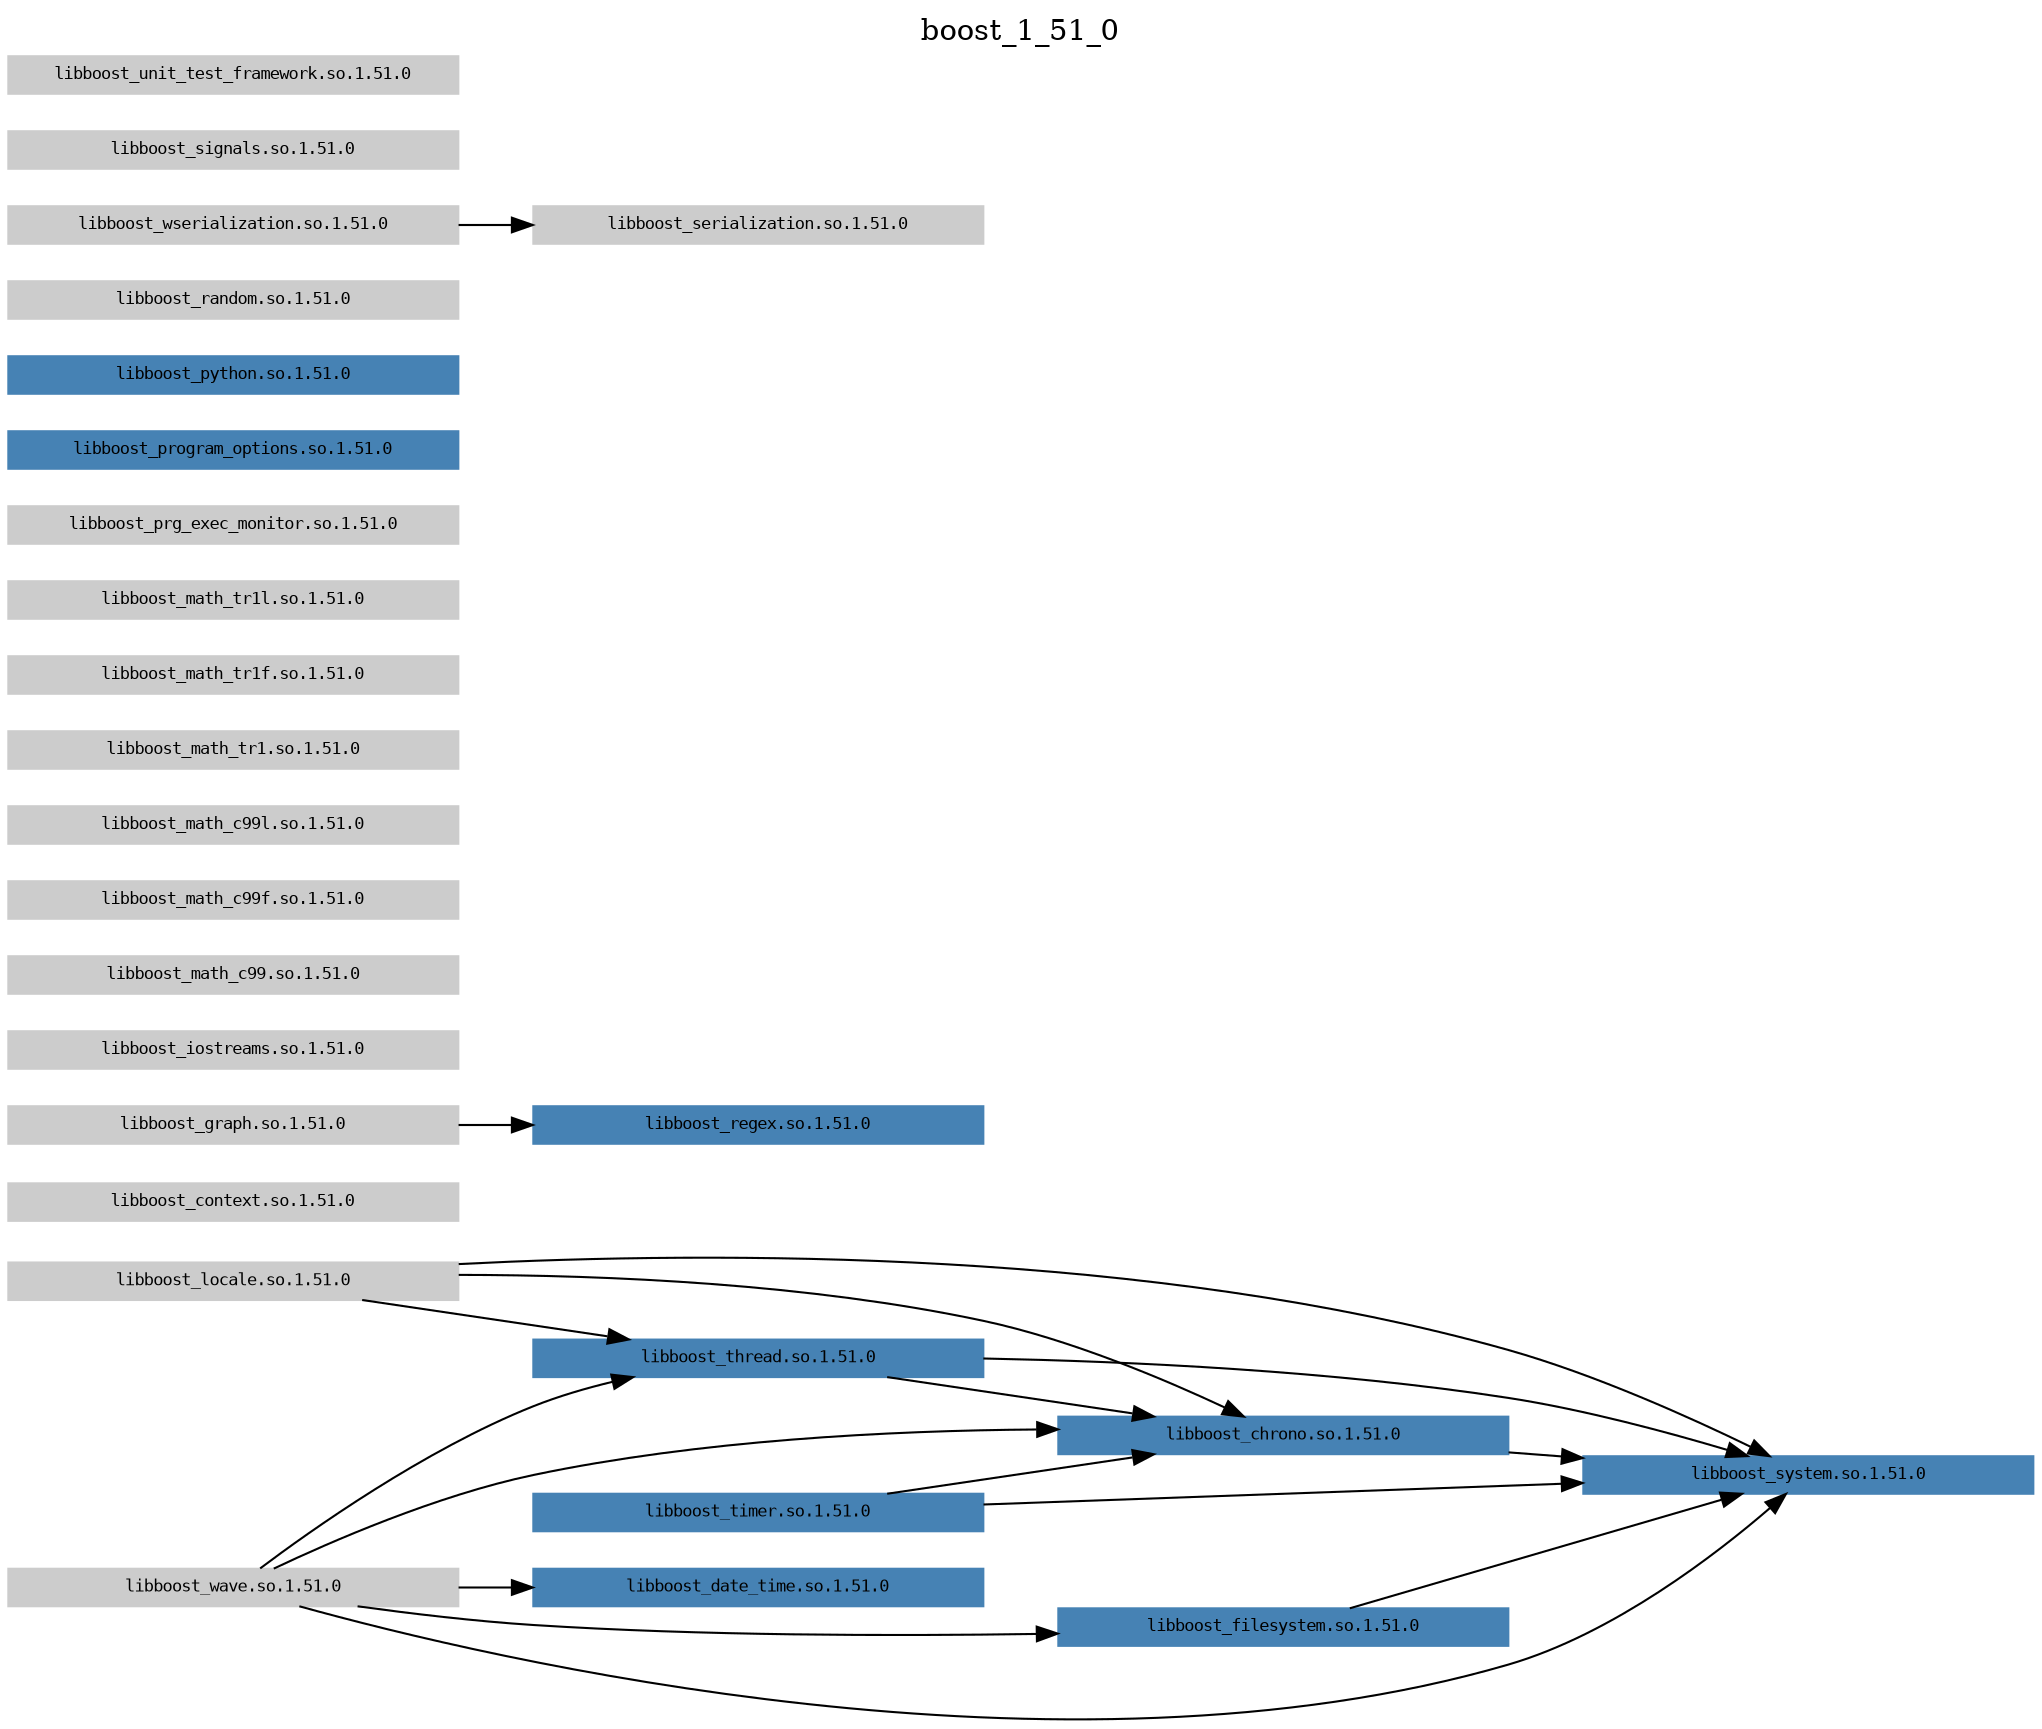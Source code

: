 /*

martin@yobbo:/usr/local/boost_1_51_0/lib$ find -P ./ -type f -name "*.so*" | xargs ldd | grep boost|sed -e "s/://g" -e "s/ => not found//g"
./libboost_context.so.1.51.0
./libboost_program_options.so.1.51.0
./libboost_signals.so.1.51.0
./libboost_regex.so.1.51.0
./libboost_math_tr1l.so.1.51.0
./libboost_graph.so.1.51.0
        libboost_regex.so.1.51.0
./libboost_python.so.1.51.0
./libboost_math_c99l.so.1.51.0
./libboost_system.so.1.51.0
./libboost_serialization.so.1.51.0
./libboost_random.so.1.51.0
./libboost_iostreams.so.1.51.0
./libboost_chrono.so.1.51.0
        libboost_system.so.1.51.0
./libboost_timer.so.1.51.0
        libboost_chrono.so.1.51.0
        libboost_system.so.1.51.0
./libboost_thread.so.1.51.0
        libboost_chrono.so.1.51.0
        libboost_system.so.1.51.0
./libboost_filesystem.so.1.51.0
        libboost_system.so.1.51.0
./libboost_date_time.so.1.51.0
./libboost_math_tr1f.so.1.51.0
./libboost_math_c99.so.1.51.0
./libboost_prg_exec_monitor.so.1.51.0
./libboost_unit_test_framework.so.1.51.0
./libboost_locale.so.1.51.0
        libboost_thread.so.1.51.0
        libboost_chrono.so.1.51.0
        libboost_system.so.1.51.0
./libboost_math_tr1.so.1.51.0
./libboost_wave.so.1.51.0
        libboost_date_time.so.1.51.0
        libboost_thread.so.1.51.0
        libboost_chrono.so.1.51.0
        libboost_filesystem.so.1.51.0
        libboost_system.so.1.51.0
./libboost_math_c99f.so.1.51.0
./libboost_wserialization.so.1.51.0
        libboost_serialization.so.1.51.0

dot -Tsvg boost-dep-tree.dot -o boost-dep-tree.dot.svg

http://users.on.net/~mbohun/src/boost-dep-tree.dot.svg

*/

digraph boost {
	label="boost_1_51_0";
	labelloc="t";
	labeljust="c";

	rankdir=LR;

	node [shape=box,
	      style=filled,
	      fillcolor=gray80,
	      color=gray80,
	      fixedsize=true,
	      height=0.25,
	      width=3.0,
	      fontname="DejaVu Sans Mono",
	      fontcolor=black,
	      fontsize=8];

	chrono              [ label="libboost_chrono.so.1.51.0",          fillcolor=steelblue, color=steelblue ];
	context             [ label="libboost_context.so.1.51.0" ];
	date_time           [ label="libboost_date_time.so.1.51.0",       fillcolor=steelblue, color=steelblue ];
	filesystem          [ label="libboost_filesystem.so.1.51.0",      fillcolor=steelblue, color=steelblue ];
	grap                [ label="libboost_graph.so.1.51.0" ];
	iostreams           [ label="libboost_iostreams.so.1.51.0" ];
	locale              [ label="libboost_locale.so.1.51.0" ];
	math_c99            [ label="libboost_math_c99.so.1.51.0" ];
	math_c99f           [ label="libboost_math_c99f.so.1.51.0" ];
	math_c99l           [ label="libboost_math_c99l.so.1.51.0" ];
	math_tr1            [ label="libboost_math_tr1.so.1.51.0" ];
	math_tr1f           [ label="libboost_math_tr1f.so.1.51.0" ];
	math_tr1l           [ label="libboost_math_tr1l.so.1.51.0" ];
	prg_exec_monitor    [ label="libboost_prg_exec_monitor.so.1.51.0" ];
	program_options     [ label="libboost_program_options.so.1.51.0", fillcolor=steelblue, color=steelblue ];
	python              [ label="libboost_python.so.1.51.0",          fillcolor=steelblue, color=steelblue ];
	random              [ label="libboost_random.so.1.51.0" ];
	regex               [ label="libboost_regex.so.1.51.0",           fillcolor=steelblue, color=steelblue ];
	serialization       [ label="libboost_serialization.so.1.51.0" ];
	signals             [ label="libboost_signals.so.1.51.0" ];
	system              [ label="libboost_system.so.1.51.0",          fillcolor=steelblue, color=steelblue ];  
	thread              [ label="libboost_thread.so.1.51.0",          fillcolor=steelblue, color=steelblue ];
	timer               [ label="libboost_timer.so.1.51.0"            fillcolor=steelblue, color=steelblue ];
	unit_test_framework [ label="libboost_unit_test_framework.so.1.51.0" ];
	wave                [ label="libboost_wave.so.1.51.0" ];
	wserialization      [ label="libboost_wserialization.so.1.51.0" ];

	chrono              -> system;
	filesystem          -> system;
	grap                -> regex;
	locale              -> chrono;
	locale              -> system;	
	locale              -> thread;
	thread              -> chrono;
	thread              -> system;	
	timer               -> chrono;
	timer               -> system;	
	wave                -> chrono;
	wave                -> date_time;
	wave                -> filesystem;
	wave                -> system;
	wave                -> thread;
	wserialization      -> serialization;
}
